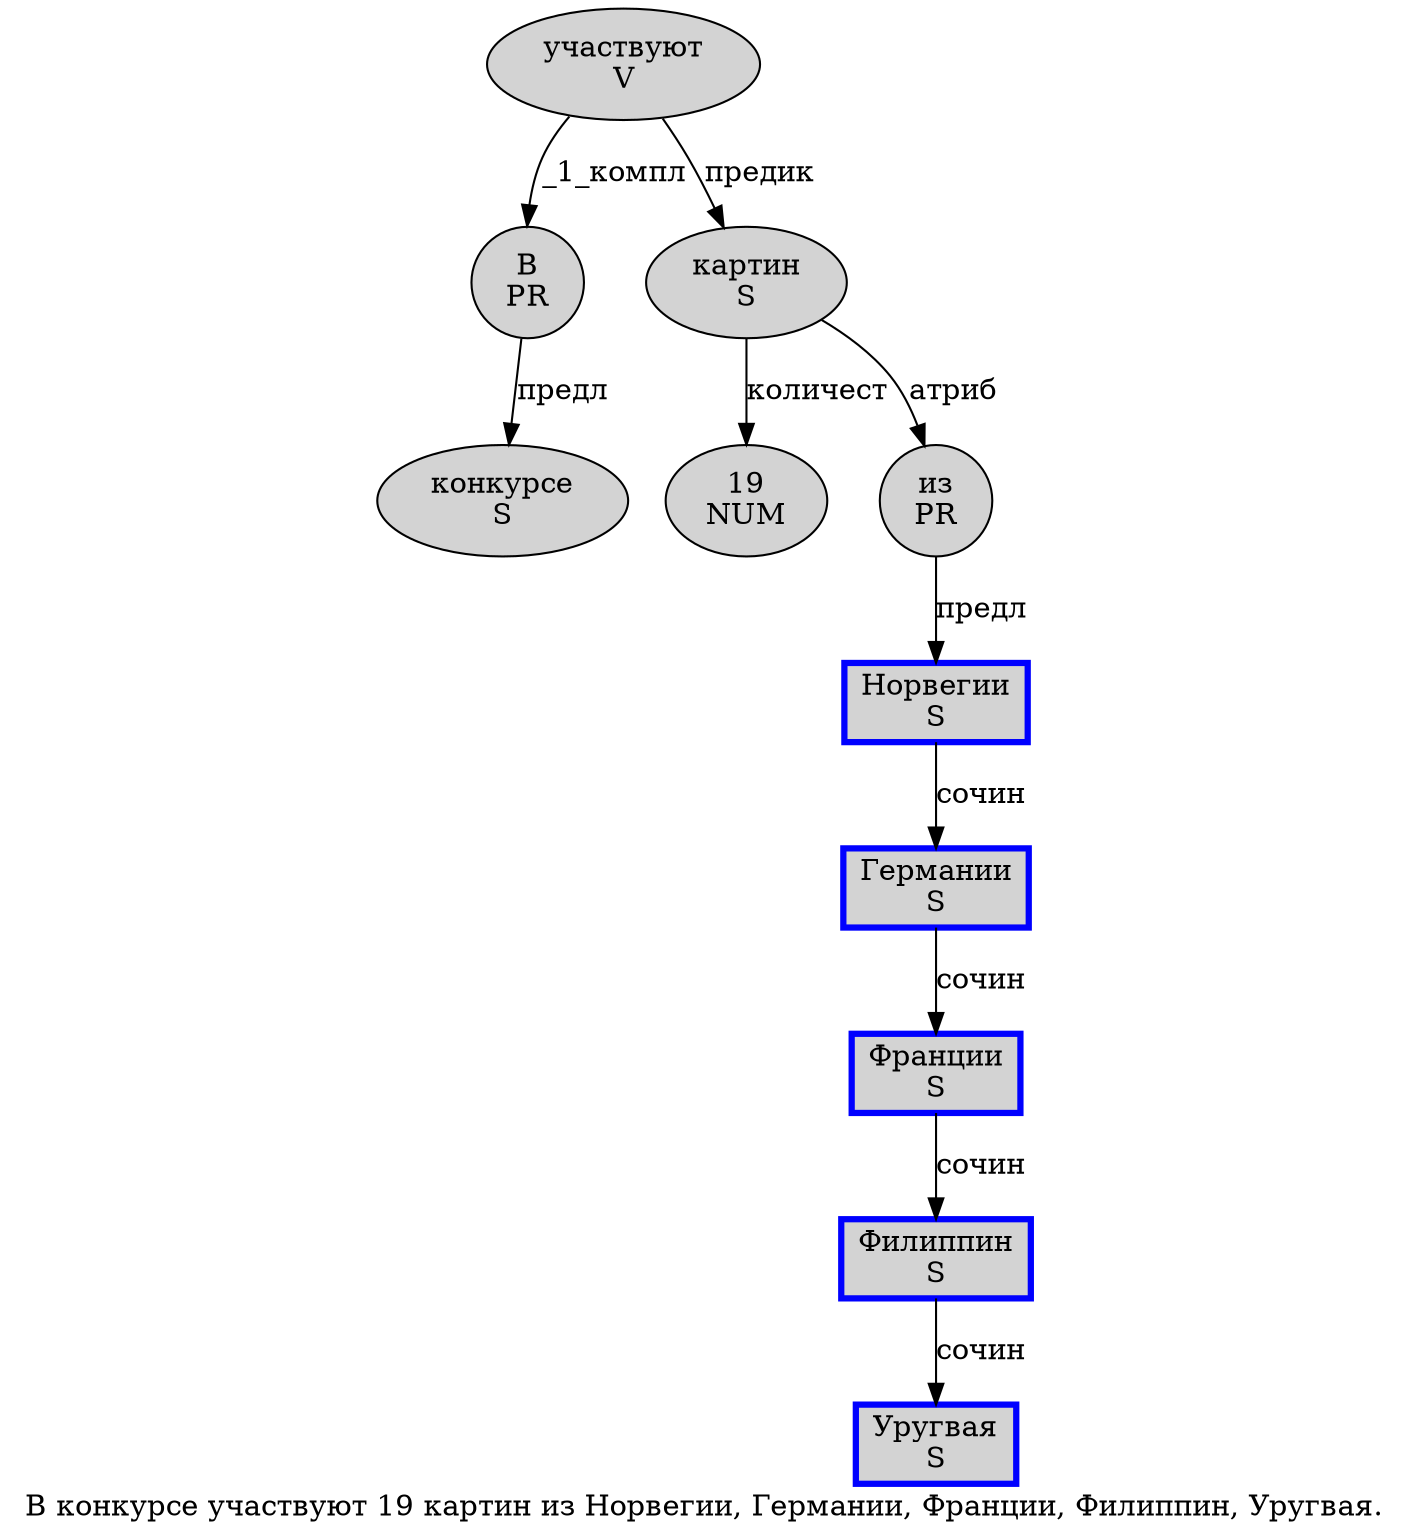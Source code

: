 digraph SENTENCE_1260 {
	graph [label="В конкурсе участвуют 19 картин из Норвегии, Германии, Франции, Филиппин, Уругвая."]
	node [style=filled]
		0 [label="В
PR" color="" fillcolor=lightgray penwidth=1 shape=ellipse]
		1 [label="конкурсе
S" color="" fillcolor=lightgray penwidth=1 shape=ellipse]
		2 [label="участвуют
V" color="" fillcolor=lightgray penwidth=1 shape=ellipse]
		3 [label="19
NUM" color="" fillcolor=lightgray penwidth=1 shape=ellipse]
		4 [label="картин
S" color="" fillcolor=lightgray penwidth=1 shape=ellipse]
		5 [label="из
PR" color="" fillcolor=lightgray penwidth=1 shape=ellipse]
		6 [label="Норвегии
S" color=blue fillcolor=lightgray penwidth=3 shape=box]
		8 [label="Германии
S" color=blue fillcolor=lightgray penwidth=3 shape=box]
		10 [label="Франции
S" color=blue fillcolor=lightgray penwidth=3 shape=box]
		12 [label="Филиппин
S" color=blue fillcolor=lightgray penwidth=3 shape=box]
		14 [label="Уругвая
S" color=blue fillcolor=lightgray penwidth=3 shape=box]
			12 -> 14 [label="сочин"]
			4 -> 3 [label="количест"]
			4 -> 5 [label="атриб"]
			10 -> 12 [label="сочин"]
			6 -> 8 [label="сочин"]
			2 -> 0 [label="_1_компл"]
			2 -> 4 [label="предик"]
			0 -> 1 [label="предл"]
			5 -> 6 [label="предл"]
			8 -> 10 [label="сочин"]
}